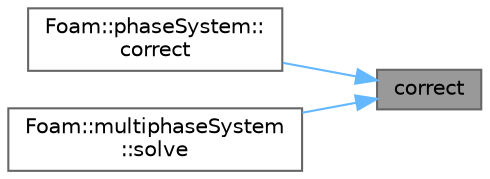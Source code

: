 digraph "correct"
{
 // LATEX_PDF_SIZE
  bgcolor="transparent";
  edge [fontname=Helvetica,fontsize=10,labelfontname=Helvetica,labelfontsize=10];
  node [fontname=Helvetica,fontsize=10,shape=box,height=0.2,width=0.4];
  rankdir="RL";
  Node1 [id="Node000001",label="correct",height=0.2,width=0.4,color="gray40", fillcolor="grey60", style="filled", fontcolor="black",tooltip=" "];
  Node1 -> Node2 [id="edge1_Node000001_Node000002",dir="back",color="steelblue1",style="solid",tooltip=" "];
  Node2 [id="Node000002",label="Foam::phaseSystem::\lcorrect",height=0.2,width=0.4,color="grey40", fillcolor="white", style="filled",URL="$classFoam_1_1phaseSystem.html#a3ae44b28050c3aa494c1d8e18cf618c1",tooltip=" "];
  Node1 -> Node3 [id="edge2_Node000001_Node000003",dir="back",color="steelblue1",style="solid",tooltip=" "];
  Node3 [id="Node000003",label="Foam::multiphaseSystem\l::solve",height=0.2,width=0.4,color="grey40", fillcolor="white", style="filled",URL="$classFoam_1_1multiphaseSystem.html#af7d39f0eac0af0ed5785935ac72a1e7d",tooltip=" "];
}
